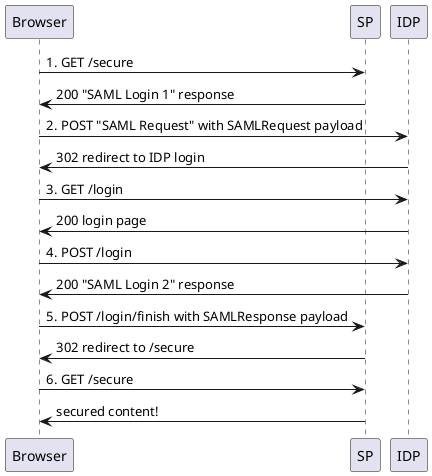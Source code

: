 @startuml
Browser -> SP: 1. GET /secure
SP -> Browser: 200 "SAML Login 1" response
Browser -> IDP: 2. POST "SAML Request" with SAMLRequest payload
IDP -> Browser: 302 redirect to IDP login
Browser -> IDP: 3. GET /login
IDP -> Browser: 200 login page
Browser -> IDP: 4. POST /login
IDP -> Browser: 200 "SAML Login 2" response
Browser -> SP: 5. POST /login/finish with SAMLResponse payload
SP -> Browser: 302 redirect to /secure
Browser -> SP: 6. GET /secure
SP -> Browser: secured content!
@enduml
